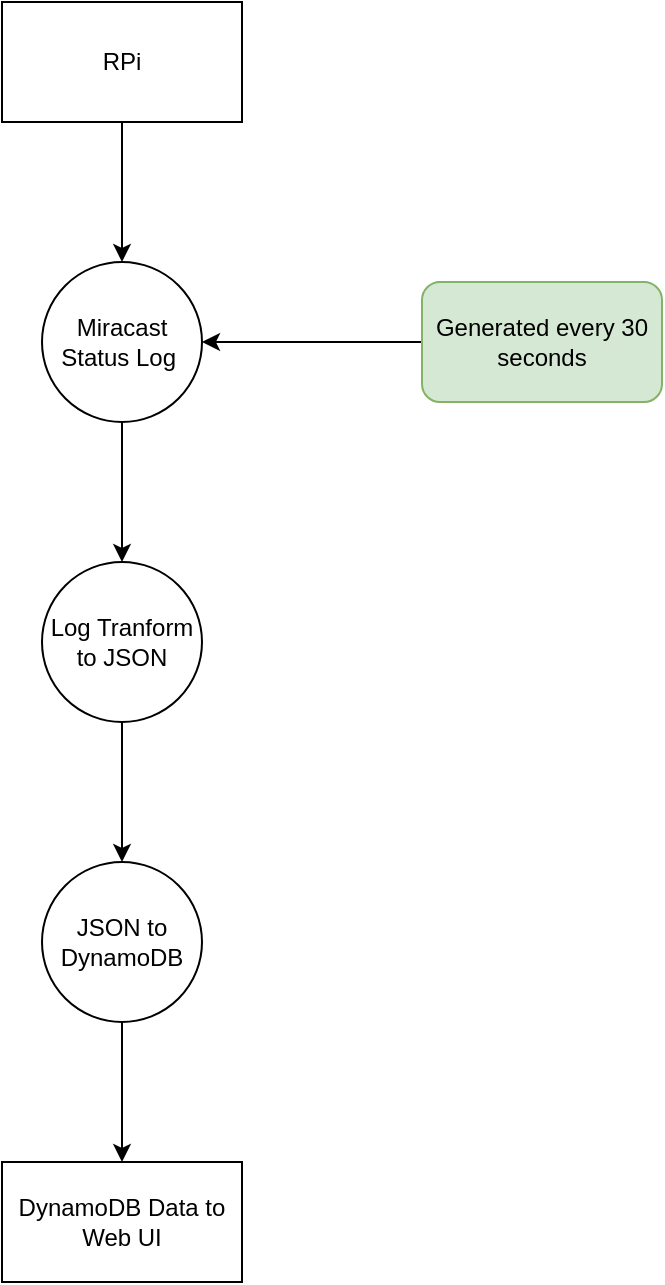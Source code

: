 <mxfile version="15.7.3" type="device"><diagram id="y1IQI48AbBgVCfjM5CGB" name="Page-1"><mxGraphModel dx="1102" dy="1025" grid="1" gridSize="10" guides="1" tooltips="1" connect="1" arrows="1" fold="1" page="1" pageScale="1" pageWidth="850" pageHeight="1100" math="0" shadow="0"><root><mxCell id="0"/><mxCell id="1" parent="0"/><mxCell id="FZKMvX76I3jUDjUAvkax-3" style="edgeStyle=orthogonalEdgeStyle;rounded=0;orthogonalLoop=1;jettySize=auto;html=1;entryX=0.5;entryY=0;entryDx=0;entryDy=0;" edge="1" parent="1" source="FZKMvX76I3jUDjUAvkax-1" target="FZKMvX76I3jUDjUAvkax-2"><mxGeometry relative="1" as="geometry"/></mxCell><mxCell id="FZKMvX76I3jUDjUAvkax-1" value="Miracast&lt;br&gt;Status&amp;nbsp;Log&amp;nbsp;" style="ellipse;whiteSpace=wrap;html=1;aspect=fixed;" vertex="1" parent="1"><mxGeometry x="360" y="170" width="80" height="80" as="geometry"/></mxCell><mxCell id="FZKMvX76I3jUDjUAvkax-5" style="edgeStyle=orthogonalEdgeStyle;rounded=0;orthogonalLoop=1;jettySize=auto;html=1;entryX=0.5;entryY=0;entryDx=0;entryDy=0;" edge="1" parent="1" source="FZKMvX76I3jUDjUAvkax-2" target="FZKMvX76I3jUDjUAvkax-4"><mxGeometry relative="1" as="geometry"/></mxCell><mxCell id="FZKMvX76I3jUDjUAvkax-2" value="Log Tranform to JSON" style="ellipse;whiteSpace=wrap;html=1;aspect=fixed;" vertex="1" parent="1"><mxGeometry x="360" y="320" width="80" height="80" as="geometry"/></mxCell><mxCell id="FZKMvX76I3jUDjUAvkax-13" style="edgeStyle=orthogonalEdgeStyle;rounded=0;orthogonalLoop=1;jettySize=auto;html=1;entryX=0.5;entryY=0;entryDx=0;entryDy=0;" edge="1" parent="1" source="FZKMvX76I3jUDjUAvkax-4" target="FZKMvX76I3jUDjUAvkax-12"><mxGeometry relative="1" as="geometry"/></mxCell><mxCell id="FZKMvX76I3jUDjUAvkax-4" value="JSON to DynamoDB" style="ellipse;whiteSpace=wrap;html=1;aspect=fixed;" vertex="1" parent="1"><mxGeometry x="360" y="470" width="80" height="80" as="geometry"/></mxCell><mxCell id="FZKMvX76I3jUDjUAvkax-10" style="edgeStyle=orthogonalEdgeStyle;rounded=0;orthogonalLoop=1;jettySize=auto;html=1;entryX=0.5;entryY=0;entryDx=0;entryDy=0;" edge="1" parent="1" source="FZKMvX76I3jUDjUAvkax-9" target="FZKMvX76I3jUDjUAvkax-1"><mxGeometry relative="1" as="geometry"/></mxCell><mxCell id="FZKMvX76I3jUDjUAvkax-9" value="RPi" style="rounded=0;whiteSpace=wrap;html=1;" vertex="1" parent="1"><mxGeometry x="340" y="40" width="120" height="60" as="geometry"/></mxCell><mxCell id="FZKMvX76I3jUDjUAvkax-12" value="DynamoDB Data to Web UI" style="rounded=0;whiteSpace=wrap;html=1;" vertex="1" parent="1"><mxGeometry x="340" y="620" width="120" height="60" as="geometry"/></mxCell><mxCell id="FZKMvX76I3jUDjUAvkax-15" style="edgeStyle=orthogonalEdgeStyle;rounded=0;orthogonalLoop=1;jettySize=auto;html=1;entryX=1;entryY=0.5;entryDx=0;entryDy=0;" edge="1" parent="1" source="FZKMvX76I3jUDjUAvkax-14" target="FZKMvX76I3jUDjUAvkax-1"><mxGeometry relative="1" as="geometry"/></mxCell><mxCell id="FZKMvX76I3jUDjUAvkax-14" value="Generated every 30 seconds" style="rounded=1;whiteSpace=wrap;html=1;fillColor=#d5e8d4;strokeColor=#82b366;" vertex="1" parent="1"><mxGeometry x="550" y="180" width="120" height="60" as="geometry"/></mxCell></root></mxGraphModel></diagram></mxfile>